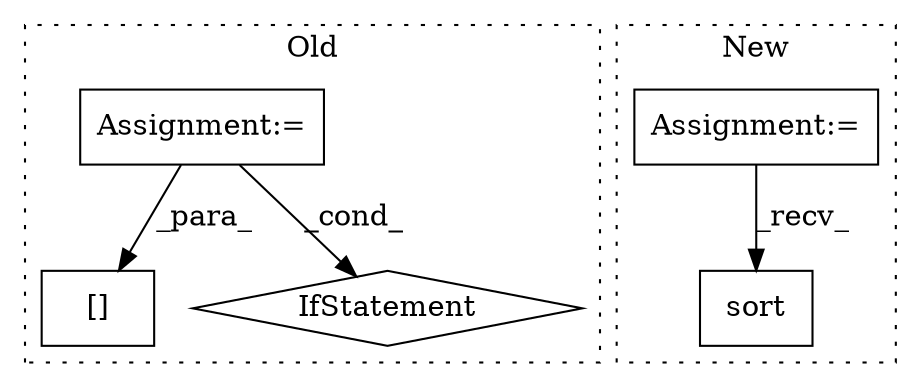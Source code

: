 digraph G {
subgraph cluster0 {
1 [label="[]" a="2" s="7685,7692" l="6,1" shape="box"];
4 [label="Assignment:=" a="7" s="7472,7574" l="69,2" shape="box"];
5 [label="IfStatement" a="25" s="7768,7787" l="4,2" shape="diamond"];
label = "Old";
style="dotted";
}
subgraph cluster1 {
2 [label="sort" a="32" s="7739" l="6" shape="box"];
3 [label="Assignment:=" a="7" s="7703" l="1" shape="box"];
label = "New";
style="dotted";
}
3 -> 2 [label="_recv_"];
4 -> 1 [label="_para_"];
4 -> 5 [label="_cond_"];
}